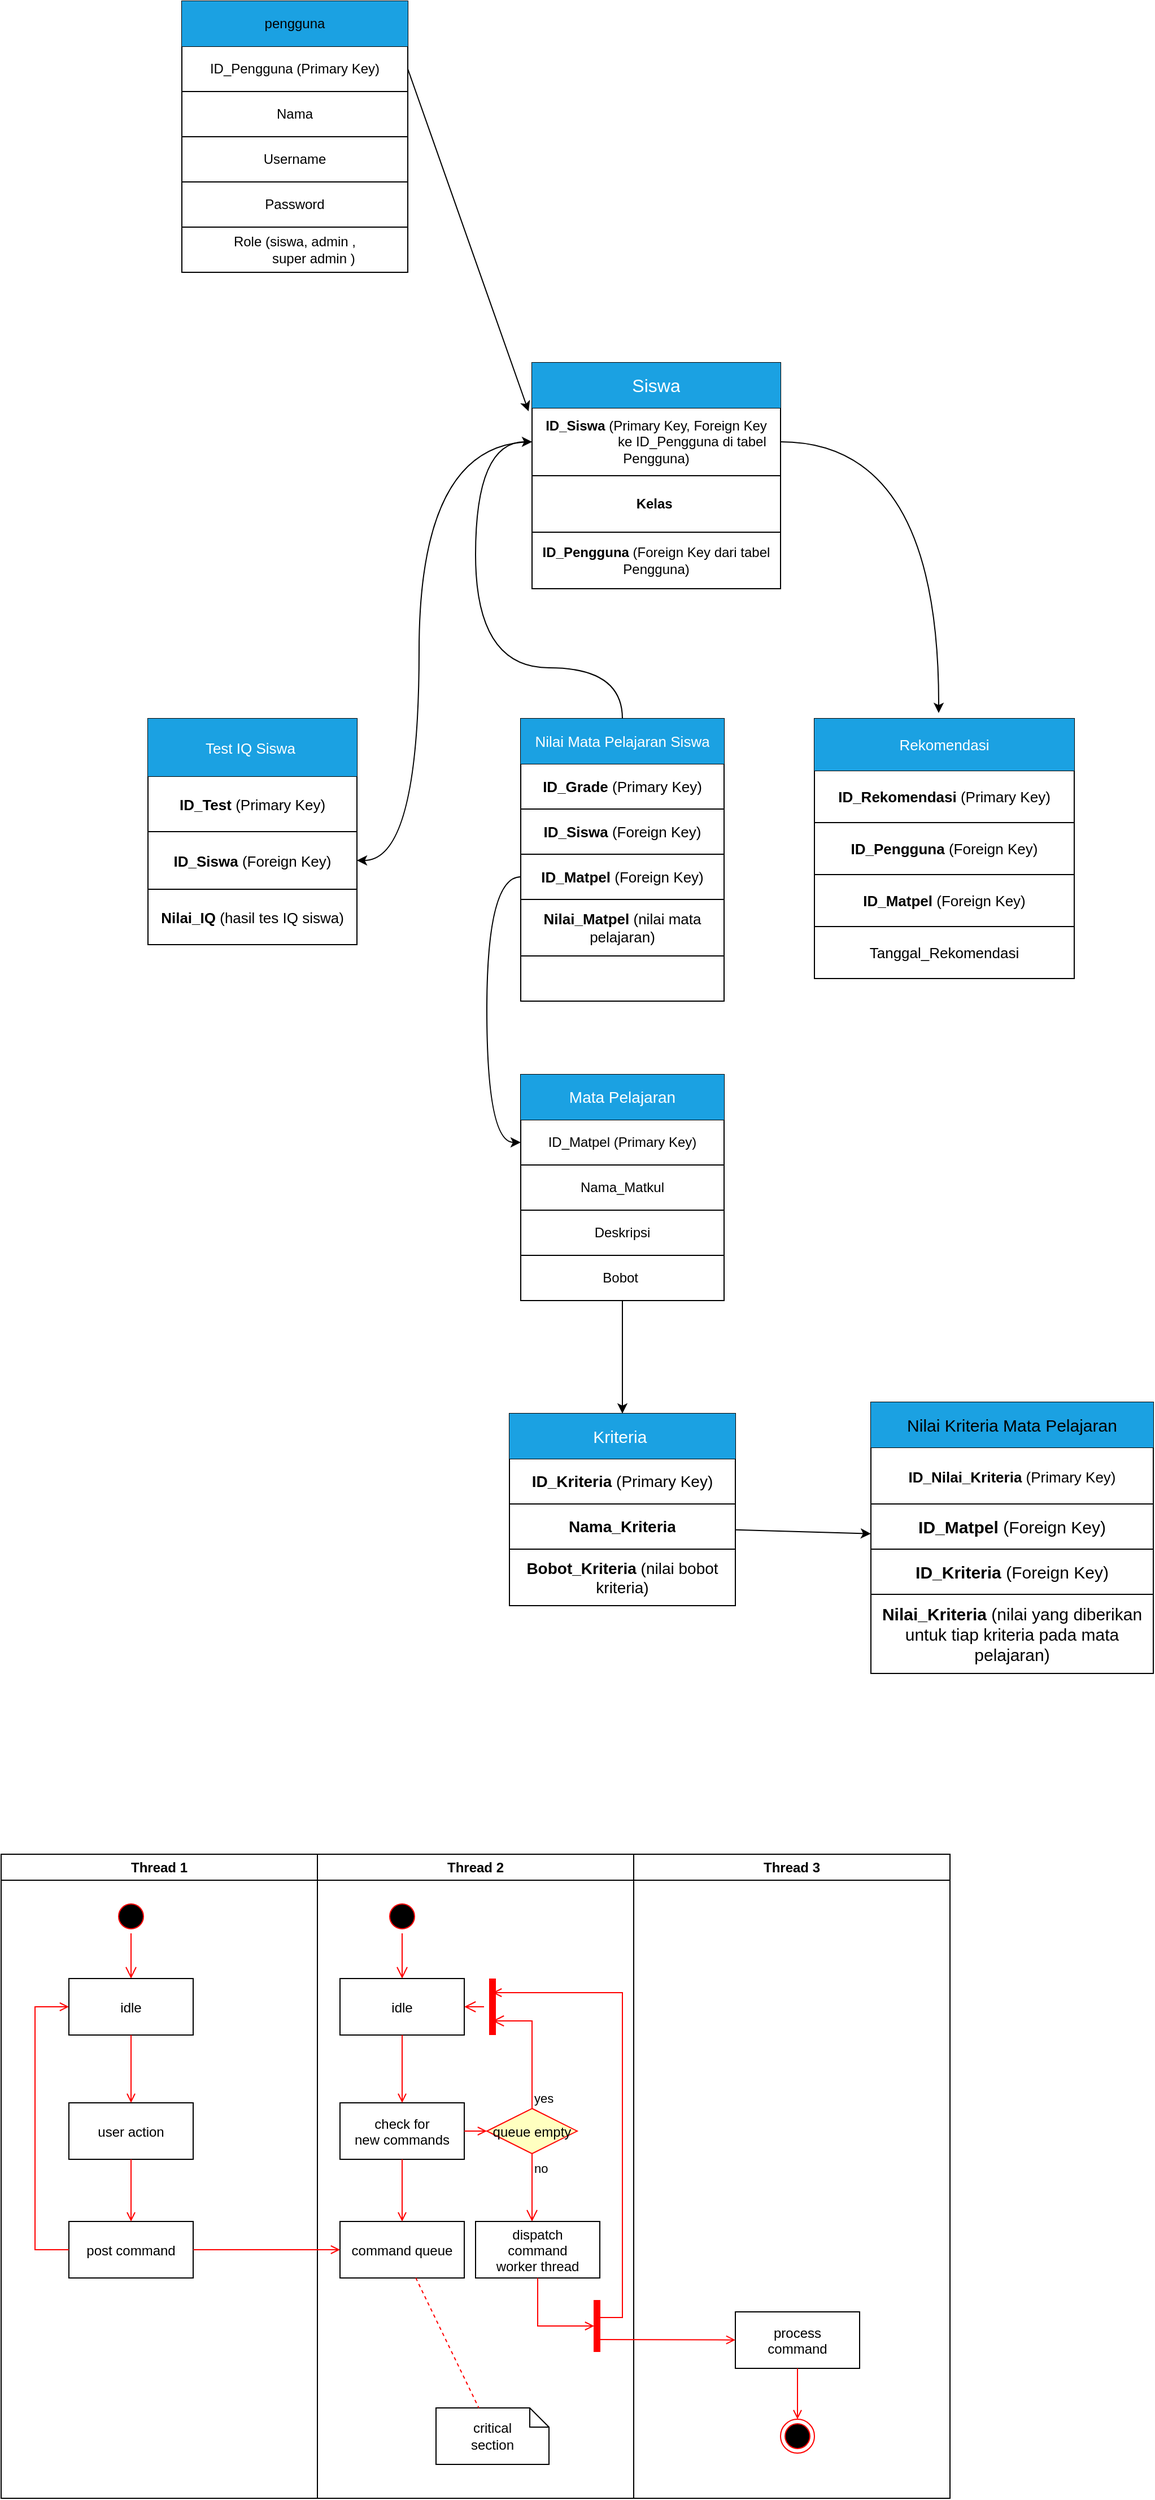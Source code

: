 <mxfile><diagram id="LX3NrVUi2IdloEImj4LN" name="Page-1"><mxGraphModel dx="2796" dy="2050" grid="1" gridSize="10" guides="1" tooltips="1" connect="1" arrows="1" fold="1" page="1" pageScale="1" pageWidth="850" pageHeight="1100" math="0" shadow="0"><root><mxCell id="0"/><mxCell id="1" parent="0"/><mxCell id="24" value="" style="shape=table;startSize=0;container=1;collapsible=0;childLayout=tableLayout;" vertex="1" parent="1"><mxGeometry x="-490" y="-130" width="200" height="240" as="geometry"/></mxCell><mxCell id="25" value="" style="shape=tableRow;horizontal=0;startSize=0;swimlaneHead=0;swimlaneBody=0;top=0;left=0;bottom=0;right=0;collapsible=0;dropTarget=0;fillColor=#1ba1e2;points=[[0,0.5],[1,0.5]];portConstraint=eastwest;fontColor=#ffffff;strokeColor=#006EAF;" vertex="1" parent="24"><mxGeometry width="200" height="40" as="geometry"/></mxCell><mxCell id="26" value="pengguna" style="shape=partialRectangle;html=1;whiteSpace=wrap;connectable=0;overflow=hidden;fillColor=none;top=0;left=0;bottom=0;right=0;pointerEvents=1;" vertex="1" parent="25"><mxGeometry width="200" height="40" as="geometry"><mxRectangle width="200" height="40" as="alternateBounds"/></mxGeometry></mxCell><mxCell id="27" value="" style="shape=tableRow;horizontal=0;startSize=0;swimlaneHead=0;swimlaneBody=0;top=0;left=0;bottom=0;right=0;collapsible=0;dropTarget=0;fillColor=none;points=[[0,0.5],[1,0.5]];portConstraint=eastwest;" vertex="1" parent="24"><mxGeometry y="40" width="200" height="40" as="geometry"/></mxCell><mxCell id="28" value="ID_Pengguna (Primary Key)" style="shape=partialRectangle;html=1;whiteSpace=wrap;connectable=0;overflow=hidden;fillColor=none;top=0;left=0;bottom=0;right=0;pointerEvents=1;" vertex="1" parent="27"><mxGeometry width="200" height="40" as="geometry"><mxRectangle width="200" height="40" as="alternateBounds"/></mxGeometry></mxCell><mxCell id="29" value="" style="shape=tableRow;horizontal=0;startSize=0;swimlaneHead=0;swimlaneBody=0;top=0;left=0;bottom=0;right=0;collapsible=0;dropTarget=0;fillColor=none;points=[[0,0.5],[1,0.5]];portConstraint=eastwest;" vertex="1" parent="24"><mxGeometry y="80" width="200" height="40" as="geometry"/></mxCell><mxCell id="30" value="Nama" style="shape=partialRectangle;html=1;whiteSpace=wrap;connectable=0;overflow=hidden;fillColor=none;top=0;left=0;bottom=0;right=0;pointerEvents=1;" vertex="1" parent="29"><mxGeometry width="200" height="40" as="geometry"><mxRectangle width="200" height="40" as="alternateBounds"/></mxGeometry></mxCell><mxCell id="31" value="" style="shape=tableRow;horizontal=0;startSize=0;swimlaneHead=0;swimlaneBody=0;top=0;left=0;bottom=0;right=0;collapsible=0;dropTarget=0;fillColor=none;points=[[0,0.5],[1,0.5]];portConstraint=eastwest;" vertex="1" parent="24"><mxGeometry y="120" width="200" height="40" as="geometry"/></mxCell><mxCell id="32" value="Username" style="shape=partialRectangle;html=1;whiteSpace=wrap;connectable=0;overflow=hidden;fillColor=none;top=0;left=0;bottom=0;right=0;pointerEvents=1;" vertex="1" parent="31"><mxGeometry width="200" height="40" as="geometry"><mxRectangle width="200" height="40" as="alternateBounds"/></mxGeometry></mxCell><mxCell id="33" value="" style="shape=tableRow;horizontal=0;startSize=0;swimlaneHead=0;swimlaneBody=0;top=0;left=0;bottom=0;right=0;collapsible=0;dropTarget=0;fillColor=none;points=[[0,0.5],[1,0.5]];portConstraint=eastwest;" vertex="1" parent="24"><mxGeometry y="160" width="200" height="40" as="geometry"/></mxCell><mxCell id="34" value="Password" style="shape=partialRectangle;html=1;whiteSpace=wrap;connectable=0;overflow=hidden;fillColor=none;top=0;left=0;bottom=0;right=0;pointerEvents=1;" vertex="1" parent="33"><mxGeometry width="200" height="40" as="geometry"><mxRectangle width="200" height="40" as="alternateBounds"/></mxGeometry></mxCell><mxCell id="35" value="" style="shape=tableRow;horizontal=0;startSize=0;swimlaneHead=0;swimlaneBody=0;top=0;left=0;bottom=0;right=0;collapsible=0;dropTarget=0;fillColor=none;points=[[0,0.5],[1,0.5]];portConstraint=eastwest;" vertex="1" parent="24"><mxGeometry y="200" width="200" height="40" as="geometry"/></mxCell><mxCell id="36" value="Role (siswa, admin , &lt;br&gt;&lt;span style=&quot;white-space: pre;&quot;&gt;&#9;&lt;/span&gt;&amp;nbsp; super admin )" style="shape=partialRectangle;html=1;whiteSpace=wrap;connectable=0;overflow=hidden;fillColor=none;top=0;left=0;bottom=0;right=0;pointerEvents=1;" vertex="1" parent="35"><mxGeometry width="200" height="40" as="geometry"><mxRectangle width="200" height="40" as="alternateBounds"/></mxGeometry></mxCell><mxCell id="VkJ5TcABdocI_Z8cLHhA-128" style="edgeStyle=none;html=1;fontSize=13;" edge="1" parent="1" source="37" target="58"><mxGeometry relative="1" as="geometry"/></mxCell><mxCell id="37" value="" style="shape=table;startSize=0;container=1;collapsible=0;childLayout=tableLayout;" vertex="1" parent="1"><mxGeometry x="-190" y="820" width="180" height="200" as="geometry"/></mxCell><mxCell id="38" value="" style="shape=tableRow;horizontal=0;startSize=0;swimlaneHead=0;swimlaneBody=0;top=0;left=0;bottom=0;right=0;collapsible=0;dropTarget=0;fillColor=none;points=[[0,0.5],[1,0.5]];portConstraint=eastwest;" vertex="1" parent="37"><mxGeometry width="180" height="40" as="geometry"/></mxCell><mxCell id="39" value="&lt;font style=&quot;font-size: 14px;&quot;&gt;Mata Pelajaran&lt;/font&gt;" style="shape=partialRectangle;html=1;whiteSpace=wrap;connectable=0;overflow=hidden;fillColor=#1ba1e2;top=0;left=0;bottom=0;right=0;pointerEvents=1;fontColor=#ffffff;strokeColor=#006EAF;" vertex="1" parent="38"><mxGeometry width="180" height="40" as="geometry"><mxRectangle width="180" height="40" as="alternateBounds"/></mxGeometry></mxCell><mxCell id="40" value="" style="shape=tableRow;horizontal=0;startSize=0;swimlaneHead=0;swimlaneBody=0;top=0;left=0;bottom=0;right=0;collapsible=0;dropTarget=0;fillColor=none;points=[[0,0.5],[1,0.5]];portConstraint=eastwest;" vertex="1" parent="37"><mxGeometry y="40" width="180" height="40" as="geometry"/></mxCell><mxCell id="41" value="ID_Matpel (Primary Key)" style="shape=partialRectangle;html=1;whiteSpace=wrap;connectable=0;overflow=hidden;fillColor=none;top=0;left=0;bottom=0;right=0;pointerEvents=1;" vertex="1" parent="40"><mxGeometry width="180" height="40" as="geometry"><mxRectangle width="180" height="40" as="alternateBounds"/></mxGeometry></mxCell><mxCell id="42" value="" style="shape=tableRow;horizontal=0;startSize=0;swimlaneHead=0;swimlaneBody=0;top=0;left=0;bottom=0;right=0;collapsible=0;dropTarget=0;fillColor=none;points=[[0,0.5],[1,0.5]];portConstraint=eastwest;" vertex="1" parent="37"><mxGeometry y="80" width="180" height="40" as="geometry"/></mxCell><mxCell id="43" value="Nama_Matkul" style="shape=partialRectangle;html=1;whiteSpace=wrap;connectable=0;overflow=hidden;fillColor=none;top=0;left=0;bottom=0;right=0;pointerEvents=1;" vertex="1" parent="42"><mxGeometry width="180" height="40" as="geometry"><mxRectangle width="180" height="40" as="alternateBounds"/></mxGeometry></mxCell><mxCell id="44" value="" style="shape=tableRow;horizontal=0;startSize=0;swimlaneHead=0;swimlaneBody=0;top=0;left=0;bottom=0;right=0;collapsible=0;dropTarget=0;fillColor=none;points=[[0,0.5],[1,0.5]];portConstraint=eastwest;" vertex="1" parent="37"><mxGeometry y="120" width="180" height="40" as="geometry"/></mxCell><mxCell id="45" value="Deskripsi" style="shape=partialRectangle;html=1;whiteSpace=wrap;connectable=0;overflow=hidden;fillColor=none;top=0;left=0;bottom=0;right=0;pointerEvents=1;" vertex="1" parent="44"><mxGeometry width="180" height="40" as="geometry"><mxRectangle width="180" height="40" as="alternateBounds"/></mxGeometry></mxCell><mxCell id="46" value="" style="shape=tableRow;horizontal=0;startSize=0;swimlaneHead=0;swimlaneBody=0;top=0;left=0;bottom=0;right=0;collapsible=0;dropTarget=0;fillColor=none;points=[[0,0.5],[1,0.5]];portConstraint=eastwest;" vertex="1" parent="37"><mxGeometry y="160" width="180" height="40" as="geometry"/></mxCell><mxCell id="47" value="Bobot&amp;nbsp;" style="shape=partialRectangle;html=1;whiteSpace=wrap;connectable=0;overflow=hidden;fillColor=none;top=0;left=0;bottom=0;right=0;pointerEvents=1;" vertex="1" parent="46"><mxGeometry width="180" height="40" as="geometry"><mxRectangle width="180" height="40" as="alternateBounds"/></mxGeometry></mxCell><mxCell id="48" value="" style="shape=table;startSize=0;container=1;collapsible=0;childLayout=tableLayout;" vertex="1" parent="1"><mxGeometry x="-180" y="190" width="220" height="200" as="geometry"/></mxCell><mxCell id="49" value="" style="shape=tableRow;horizontal=0;startSize=0;swimlaneHead=0;swimlaneBody=0;top=0;left=0;bottom=0;right=0;collapsible=0;dropTarget=0;fillColor=none;points=[[0,0.5],[1,0.5]];portConstraint=eastwest;" vertex="1" parent="48"><mxGeometry width="220" height="40" as="geometry"/></mxCell><mxCell id="50" value="&lt;font style=&quot;font-size: 16px;&quot;&gt;Siswa&lt;/font&gt;" style="shape=partialRectangle;html=1;whiteSpace=wrap;connectable=0;overflow=hidden;fillColor=#1ba1e2;top=0;left=0;bottom=0;right=0;pointerEvents=1;fontColor=#ffffff;strokeColor=#006EAF;" vertex="1" parent="49"><mxGeometry width="220" height="40" as="geometry"><mxRectangle width="220" height="40" as="alternateBounds"/></mxGeometry></mxCell><mxCell id="51" value="" style="shape=tableRow;horizontal=0;startSize=0;swimlaneHead=0;swimlaneBody=0;top=0;left=0;bottom=0;right=0;collapsible=0;dropTarget=0;fillColor=none;points=[[0,0.5],[1,0.5]];portConstraint=eastwest;" vertex="1" parent="48"><mxGeometry y="40" width="220" height="60" as="geometry"/></mxCell><mxCell id="52" value="&lt;strong&gt;ID_Siswa&lt;/strong&gt; (Primary Key, Foreign Key &lt;span style=&quot;white-space: pre;&quot;&gt;&#9;&lt;/span&gt;&lt;span style=&quot;white-space: pre;&quot;&gt;&#9;&lt;/span&gt;&amp;nbsp; &amp;nbsp;ke ID_Pengguna di tabel Pengguna)" style="shape=partialRectangle;html=1;whiteSpace=wrap;connectable=0;overflow=hidden;fillColor=none;top=0;left=0;bottom=0;right=0;pointerEvents=1;" vertex="1" parent="51"><mxGeometry width="220" height="60" as="geometry"><mxRectangle width="220" height="60" as="alternateBounds"/></mxGeometry></mxCell><mxCell id="53" value="" style="shape=tableRow;horizontal=0;startSize=0;swimlaneHead=0;swimlaneBody=0;top=0;left=0;bottom=0;right=0;collapsible=0;dropTarget=0;fillColor=none;points=[[0,0.5],[1,0.5]];portConstraint=eastwest;" vertex="1" parent="48"><mxGeometry y="100" width="220" height="50" as="geometry"/></mxCell><mxCell id="54" value="&lt;strong&gt;Kelas&lt;/strong&gt;&amp;nbsp;" style="shape=partialRectangle;html=1;whiteSpace=wrap;connectable=0;overflow=hidden;fillColor=none;top=0;left=0;bottom=0;right=0;pointerEvents=1;" vertex="1" parent="53"><mxGeometry width="220" height="50" as="geometry"><mxRectangle width="220" height="50" as="alternateBounds"/></mxGeometry></mxCell><mxCell id="55" value="" style="shape=tableRow;horizontal=0;startSize=0;swimlaneHead=0;swimlaneBody=0;top=0;left=0;bottom=0;right=0;collapsible=0;dropTarget=0;fillColor=none;points=[[0,0.5],[1,0.5]];portConstraint=eastwest;" vertex="1" parent="48"><mxGeometry y="150" width="220" height="50" as="geometry"/></mxCell><mxCell id="56" value="&lt;strong&gt;ID_Pengguna&lt;/strong&gt; (Foreign Key dari tabel Pengguna)" style="shape=partialRectangle;html=1;whiteSpace=wrap;connectable=0;overflow=hidden;fillColor=none;top=0;left=0;bottom=0;right=0;pointerEvents=1;" vertex="1" parent="55"><mxGeometry width="220" height="50" as="geometry"><mxRectangle width="220" height="50" as="alternateBounds"/></mxGeometry></mxCell><mxCell id="57" value="" style="shape=table;startSize=0;container=1;collapsible=0;childLayout=tableLayout;fontSize=14;" vertex="1" parent="1"><mxGeometry x="-200" y="1120" width="200" height="170" as="geometry"/></mxCell><mxCell id="58" value="" style="shape=tableRow;horizontal=0;startSize=0;swimlaneHead=0;swimlaneBody=0;top=0;left=0;bottom=0;right=0;collapsible=0;dropTarget=0;fillColor=none;points=[[0,0.5],[1,0.5]];portConstraint=eastwest;fontSize=14;" vertex="1" parent="57"><mxGeometry width="200" height="40" as="geometry"/></mxCell><mxCell id="59" value="&lt;font style=&quot;font-size: 15px;&quot;&gt;Kriteria&amp;nbsp;&lt;/font&gt;" style="shape=partialRectangle;html=1;whiteSpace=wrap;connectable=0;overflow=hidden;fillColor=#1ba1e2;top=0;left=0;bottom=0;right=0;pointerEvents=1;fontSize=14;fontColor=#ffffff;strokeColor=#006EAF;" vertex="1" parent="58"><mxGeometry width="200" height="40" as="geometry"><mxRectangle width="200" height="40" as="alternateBounds"/></mxGeometry></mxCell><mxCell id="60" value="" style="shape=tableRow;horizontal=0;startSize=0;swimlaneHead=0;swimlaneBody=0;top=0;left=0;bottom=0;right=0;collapsible=0;dropTarget=0;fillColor=none;points=[[0,0.5],[1,0.5]];portConstraint=eastwest;fontSize=14;" vertex="1" parent="57"><mxGeometry y="40" width="200" height="40" as="geometry"/></mxCell><mxCell id="61" value="&lt;strong&gt;ID_Kriteria&lt;/strong&gt; (Primary Key)" style="shape=partialRectangle;html=1;whiteSpace=wrap;connectable=0;overflow=hidden;fillColor=none;top=0;left=0;bottom=0;right=0;pointerEvents=1;fontSize=14;" vertex="1" parent="60"><mxGeometry width="200" height="40" as="geometry"><mxRectangle width="200" height="40" as="alternateBounds"/></mxGeometry></mxCell><mxCell id="62" value="" style="shape=tableRow;horizontal=0;startSize=0;swimlaneHead=0;swimlaneBody=0;top=0;left=0;bottom=0;right=0;collapsible=0;dropTarget=0;fillColor=none;points=[[0,0.5],[1,0.5]];portConstraint=eastwest;fontSize=14;" vertex="1" parent="57"><mxGeometry y="80" width="200" height="40" as="geometry"/></mxCell><mxCell id="63" value="&lt;strong&gt;Nama_Kriteria&lt;/strong&gt;" style="shape=partialRectangle;html=1;whiteSpace=wrap;connectable=0;overflow=hidden;fillColor=none;top=0;left=0;bottom=0;right=0;pointerEvents=1;fontSize=14;" vertex="1" parent="62"><mxGeometry width="200" height="40" as="geometry"><mxRectangle width="200" height="40" as="alternateBounds"/></mxGeometry></mxCell><mxCell id="64" value="" style="shape=tableRow;horizontal=0;startSize=0;swimlaneHead=0;swimlaneBody=0;top=0;left=0;bottom=0;right=0;collapsible=0;dropTarget=0;fillColor=none;points=[[0,0.5],[1,0.5]];portConstraint=eastwest;fontSize=14;" vertex="1" parent="57"><mxGeometry y="120" width="200" height="50" as="geometry"/></mxCell><mxCell id="65" value="&lt;strong&gt;Bobot_Kriteria&lt;/strong&gt; (nilai bobot kriteria)" style="shape=partialRectangle;html=1;whiteSpace=wrap;connectable=0;overflow=hidden;fillColor=none;top=0;left=0;bottom=0;right=0;pointerEvents=1;fontSize=14;" vertex="1" parent="64"><mxGeometry width="200" height="50" as="geometry"><mxRectangle width="200" height="50" as="alternateBounds"/></mxGeometry></mxCell><mxCell id="66" value="" style="shape=table;startSize=0;container=1;collapsible=0;childLayout=tableLayout;fontSize=15;" vertex="1" parent="1"><mxGeometry x="120" y="1110" width="250" height="240" as="geometry"/></mxCell><mxCell id="67" value="" style="shape=tableRow;horizontal=0;startSize=0;swimlaneHead=0;swimlaneBody=0;top=0;left=0;bottom=0;right=0;collapsible=0;dropTarget=0;fillColor=#1ba1e2;points=[[0,0.5],[1,0.5]];portConstraint=eastwest;fontSize=15;fontColor=#ffffff;strokeColor=#006EAF;" vertex="1" parent="66"><mxGeometry width="250" height="40" as="geometry"/></mxCell><mxCell id="68" value="Nilai Kriteria Mata Pelajaran" style="shape=partialRectangle;html=1;whiteSpace=wrap;connectable=0;overflow=hidden;fillColor=none;top=0;left=0;bottom=0;right=0;pointerEvents=1;fontSize=15;" vertex="1" parent="67"><mxGeometry width="250" height="40" as="geometry"><mxRectangle width="250" height="40" as="alternateBounds"/></mxGeometry></mxCell><mxCell id="69" value="" style="shape=tableRow;horizontal=0;startSize=0;swimlaneHead=0;swimlaneBody=0;top=0;left=0;bottom=0;right=0;collapsible=0;dropTarget=0;fillColor=none;points=[[0,0.5],[1,0.5]];portConstraint=eastwest;fontSize=15;" vertex="1" parent="66"><mxGeometry y="40" width="250" height="50" as="geometry"/></mxCell><mxCell id="70" value="&lt;font style=&quot;font-size: 13px;&quot;&gt;&lt;strong&gt;ID_Nilai_Kriteria&lt;/strong&gt; (Primary Key)&lt;/font&gt;" style="shape=partialRectangle;html=1;whiteSpace=wrap;connectable=0;overflow=hidden;fillColor=none;top=0;left=0;bottom=0;right=0;pointerEvents=1;fontSize=15;" vertex="1" parent="69"><mxGeometry width="250" height="50" as="geometry"><mxRectangle width="250" height="50" as="alternateBounds"/></mxGeometry></mxCell><mxCell id="71" value="" style="shape=tableRow;horizontal=0;startSize=0;swimlaneHead=0;swimlaneBody=0;top=0;left=0;bottom=0;right=0;collapsible=0;dropTarget=0;fillColor=none;points=[[0,0.5],[1,0.5]];portConstraint=eastwest;fontSize=15;" vertex="1" parent="66"><mxGeometry y="90" width="250" height="40" as="geometry"/></mxCell><mxCell id="72" value="&lt;strong&gt;ID_Matpel&lt;/strong&gt; (Foreign Key)" style="shape=partialRectangle;html=1;whiteSpace=wrap;connectable=0;overflow=hidden;fillColor=none;top=0;left=0;bottom=0;right=0;pointerEvents=1;fontSize=15;" vertex="1" parent="71"><mxGeometry width="250" height="40" as="geometry"><mxRectangle width="250" height="40" as="alternateBounds"/></mxGeometry></mxCell><mxCell id="73" value="" style="shape=tableRow;horizontal=0;startSize=0;swimlaneHead=0;swimlaneBody=0;top=0;left=0;bottom=0;right=0;collapsible=0;dropTarget=0;fillColor=none;points=[[0,0.5],[1,0.5]];portConstraint=eastwest;fontSize=15;" vertex="1" parent="66"><mxGeometry y="130" width="250" height="40" as="geometry"/></mxCell><mxCell id="74" value="&lt;strong&gt;ID_Kriteria&lt;/strong&gt; (Foreign Key)" style="shape=partialRectangle;html=1;whiteSpace=wrap;connectable=0;overflow=hidden;fillColor=none;top=0;left=0;bottom=0;right=0;pointerEvents=1;fontSize=15;" vertex="1" parent="73"><mxGeometry width="250" height="40" as="geometry"><mxRectangle width="250" height="40" as="alternateBounds"/></mxGeometry></mxCell><mxCell id="75" value="" style="shape=tableRow;horizontal=0;startSize=0;swimlaneHead=0;swimlaneBody=0;top=0;left=0;bottom=0;right=0;collapsible=0;dropTarget=0;fillColor=none;points=[[0,0.5],[1,0.5]];portConstraint=eastwest;fontSize=15;" vertex="1" parent="66"><mxGeometry y="170" width="250" height="70" as="geometry"/></mxCell><mxCell id="76" value="&lt;strong&gt;Nilai_Kriteria&lt;/strong&gt; (nilai yang diberikan untuk tiap kriteria pada mata pelajaran)" style="shape=partialRectangle;html=1;whiteSpace=wrap;connectable=0;overflow=hidden;fillColor=none;top=0;left=0;bottom=0;right=0;pointerEvents=1;fontSize=15;" vertex="1" parent="75"><mxGeometry width="250" height="70" as="geometry"><mxRectangle width="250" height="70" as="alternateBounds"/></mxGeometry></mxCell><mxCell id="VkJ5TcABdocI_Z8cLHhA-121" style="edgeStyle=orthogonalEdgeStyle;curved=1;html=1;entryX=0;entryY=0.5;entryDx=0;entryDy=0;fontSize=13;exitX=0.5;exitY=0;exitDx=0;exitDy=0;" edge="1" parent="1" source="VkJ5TcABdocI_Z8cLHhA-76" target="51"><mxGeometry relative="1" as="geometry"><Array as="points"><mxPoint x="-100" y="460"/><mxPoint x="-230" y="460"/><mxPoint x="-230" y="260"/></Array></mxGeometry></mxCell><mxCell id="VkJ5TcABdocI_Z8cLHhA-76" value="" style="shape=table;startSize=0;container=1;collapsible=0;childLayout=tableLayout;fontSize=13;" vertex="1" parent="1"><mxGeometry x="-190" y="505" width="180" height="250" as="geometry"/></mxCell><mxCell id="VkJ5TcABdocI_Z8cLHhA-77" value="" style="shape=tableRow;horizontal=0;startSize=0;swimlaneHead=0;swimlaneBody=0;top=0;left=0;bottom=0;right=0;collapsible=0;dropTarget=0;fillColor=none;points=[[0,0.5],[1,0.5]];portConstraint=eastwest;fontSize=13;" vertex="1" parent="VkJ5TcABdocI_Z8cLHhA-76"><mxGeometry width="180" height="40" as="geometry"/></mxCell><mxCell id="VkJ5TcABdocI_Z8cLHhA-78" value="Nilai Mata Pelajaran Siswa" style="shape=partialRectangle;html=1;whiteSpace=wrap;connectable=0;overflow=hidden;fillColor=#1ba1e2;top=0;left=0;bottom=0;right=0;pointerEvents=1;fontSize=13;fontColor=#ffffff;strokeColor=#006EAF;" vertex="1" parent="VkJ5TcABdocI_Z8cLHhA-77"><mxGeometry width="180" height="40" as="geometry"><mxRectangle width="180" height="40" as="alternateBounds"/></mxGeometry></mxCell><mxCell id="VkJ5TcABdocI_Z8cLHhA-79" value="" style="shape=tableRow;horizontal=0;startSize=0;swimlaneHead=0;swimlaneBody=0;top=0;left=0;bottom=0;right=0;collapsible=0;dropTarget=0;fillColor=none;points=[[0,0.5],[1,0.5]];portConstraint=eastwest;fontSize=13;" vertex="1" parent="VkJ5TcABdocI_Z8cLHhA-76"><mxGeometry y="40" width="180" height="40" as="geometry"/></mxCell><mxCell id="VkJ5TcABdocI_Z8cLHhA-80" value="&lt;strong&gt;ID_Grade&lt;/strong&gt; (Primary Key)" style="shape=partialRectangle;html=1;whiteSpace=wrap;connectable=0;overflow=hidden;fillColor=none;top=0;left=0;bottom=0;right=0;pointerEvents=1;fontSize=13;" vertex="1" parent="VkJ5TcABdocI_Z8cLHhA-79"><mxGeometry width="180" height="40" as="geometry"><mxRectangle width="180" height="40" as="alternateBounds"/></mxGeometry></mxCell><mxCell id="VkJ5TcABdocI_Z8cLHhA-81" value="" style="shape=tableRow;horizontal=0;startSize=0;swimlaneHead=0;swimlaneBody=0;top=0;left=0;bottom=0;right=0;collapsible=0;dropTarget=0;fillColor=none;points=[[0,0.5],[1,0.5]];portConstraint=eastwest;fontSize=13;" vertex="1" parent="VkJ5TcABdocI_Z8cLHhA-76"><mxGeometry y="80" width="180" height="40" as="geometry"/></mxCell><mxCell id="VkJ5TcABdocI_Z8cLHhA-82" value="&lt;strong&gt;ID_Siswa&lt;/strong&gt; (Foreign Key)" style="shape=partialRectangle;html=1;whiteSpace=wrap;connectable=0;overflow=hidden;fillColor=none;top=0;left=0;bottom=0;right=0;pointerEvents=1;fontSize=13;" vertex="1" parent="VkJ5TcABdocI_Z8cLHhA-81"><mxGeometry width="180" height="40" as="geometry"><mxRectangle width="180" height="40" as="alternateBounds"/></mxGeometry></mxCell><mxCell id="VkJ5TcABdocI_Z8cLHhA-83" value="" style="shape=tableRow;horizontal=0;startSize=0;swimlaneHead=0;swimlaneBody=0;top=0;left=0;bottom=0;right=0;collapsible=0;dropTarget=0;fillColor=none;points=[[0,0.5],[1,0.5]];portConstraint=eastwest;fontSize=13;" vertex="1" parent="VkJ5TcABdocI_Z8cLHhA-76"><mxGeometry y="120" width="180" height="40" as="geometry"/></mxCell><mxCell id="VkJ5TcABdocI_Z8cLHhA-84" value="&lt;strong&gt;ID_Matpel&lt;/strong&gt; (Foreign Key)" style="shape=partialRectangle;html=1;whiteSpace=wrap;connectable=0;overflow=hidden;fillColor=none;top=0;left=0;bottom=0;right=0;pointerEvents=1;fontSize=13;" vertex="1" parent="VkJ5TcABdocI_Z8cLHhA-83"><mxGeometry width="180" height="40" as="geometry"><mxRectangle width="180" height="40" as="alternateBounds"/></mxGeometry></mxCell><mxCell id="VkJ5TcABdocI_Z8cLHhA-85" value="" style="shape=tableRow;horizontal=0;startSize=0;swimlaneHead=0;swimlaneBody=0;top=0;left=0;bottom=0;right=0;collapsible=0;dropTarget=0;fillColor=none;points=[[0,0.5],[1,0.5]];portConstraint=eastwest;fontSize=13;" vertex="1" parent="VkJ5TcABdocI_Z8cLHhA-76"><mxGeometry y="160" width="180" height="50" as="geometry"/></mxCell><mxCell id="VkJ5TcABdocI_Z8cLHhA-86" value="&lt;strong&gt;Nilai_Matpel&lt;/strong&gt; (nilai mata pelajaran)" style="shape=partialRectangle;html=1;whiteSpace=wrap;connectable=0;overflow=hidden;fillColor=none;top=0;left=0;bottom=0;right=0;pointerEvents=1;fontSize=13;" vertex="1" parent="VkJ5TcABdocI_Z8cLHhA-85"><mxGeometry width="180" height="50" as="geometry"><mxRectangle width="180" height="50" as="alternateBounds"/></mxGeometry></mxCell><mxCell id="VkJ5TcABdocI_Z8cLHhA-87" value="" style="shape=tableRow;horizontal=0;startSize=0;swimlaneHead=0;swimlaneBody=0;top=0;left=0;bottom=0;right=0;collapsible=0;dropTarget=0;fillColor=none;points=[[0,0.5],[1,0.5]];portConstraint=eastwest;fontSize=13;" vertex="1" parent="VkJ5TcABdocI_Z8cLHhA-76"><mxGeometry y="210" width="180" height="40" as="geometry"/></mxCell><mxCell id="VkJ5TcABdocI_Z8cLHhA-88" value="" style="shape=partialRectangle;html=1;whiteSpace=wrap;connectable=0;overflow=hidden;fillColor=none;top=0;left=0;bottom=0;right=0;pointerEvents=1;fontSize=13;" vertex="1" parent="VkJ5TcABdocI_Z8cLHhA-87"><mxGeometry width="180" height="40" as="geometry"><mxRectangle width="180" height="40" as="alternateBounds"/></mxGeometry></mxCell><mxCell id="VkJ5TcABdocI_Z8cLHhA-89" value="" style="shape=table;startSize=0;container=1;collapsible=0;childLayout=tableLayout;fontSize=13;" vertex="1" parent="1"><mxGeometry x="-520" y="505" width="185" height="200" as="geometry"/></mxCell><mxCell id="VkJ5TcABdocI_Z8cLHhA-90" value="" style="shape=tableRow;horizontal=0;startSize=0;swimlaneHead=0;swimlaneBody=0;top=0;left=0;bottom=0;right=0;collapsible=0;dropTarget=0;fillColor=none;points=[[0,0.5],[1,0.5]];portConstraint=eastwest;fontSize=13;" vertex="1" parent="VkJ5TcABdocI_Z8cLHhA-89"><mxGeometry width="185" height="51" as="geometry"/></mxCell><mxCell id="VkJ5TcABdocI_Z8cLHhA-91" value="Test IQ Siswa&amp;nbsp;" style="shape=partialRectangle;html=1;whiteSpace=wrap;connectable=0;overflow=hidden;fillColor=#1ba1e2;top=0;left=0;bottom=0;right=0;pointerEvents=1;fontSize=13;fontColor=#ffffff;strokeColor=#006EAF;" vertex="1" parent="VkJ5TcABdocI_Z8cLHhA-90"><mxGeometry width="185" height="51" as="geometry"><mxRectangle width="185" height="51" as="alternateBounds"/></mxGeometry></mxCell><mxCell id="VkJ5TcABdocI_Z8cLHhA-92" value="" style="shape=tableRow;horizontal=0;startSize=0;swimlaneHead=0;swimlaneBody=0;top=0;left=0;bottom=0;right=0;collapsible=0;dropTarget=0;fillColor=none;points=[[0,0.5],[1,0.5]];portConstraint=eastwest;fontSize=13;" vertex="1" parent="VkJ5TcABdocI_Z8cLHhA-89"><mxGeometry y="51" width="185" height="49" as="geometry"/></mxCell><mxCell id="VkJ5TcABdocI_Z8cLHhA-93" value="&lt;strong&gt;ID_Test&lt;/strong&gt; (Primary Key)" style="shape=partialRectangle;html=1;whiteSpace=wrap;connectable=0;overflow=hidden;fillColor=none;top=0;left=0;bottom=0;right=0;pointerEvents=1;fontSize=13;" vertex="1" parent="VkJ5TcABdocI_Z8cLHhA-92"><mxGeometry width="185" height="49" as="geometry"><mxRectangle width="185" height="49" as="alternateBounds"/></mxGeometry></mxCell><mxCell id="VkJ5TcABdocI_Z8cLHhA-94" value="" style="shape=tableRow;horizontal=0;startSize=0;swimlaneHead=0;swimlaneBody=0;top=0;left=0;bottom=0;right=0;collapsible=0;dropTarget=0;fillColor=none;points=[[0,0.5],[1,0.5]];portConstraint=eastwest;fontSize=13;" vertex="1" parent="VkJ5TcABdocI_Z8cLHhA-89"><mxGeometry y="100" width="185" height="51" as="geometry"/></mxCell><mxCell id="VkJ5TcABdocI_Z8cLHhA-95" value="&lt;strong&gt;ID_Siswa&lt;/strong&gt; (Foreign Key)" style="shape=partialRectangle;html=1;whiteSpace=wrap;connectable=0;overflow=hidden;fillColor=none;top=0;left=0;bottom=0;right=0;pointerEvents=1;fontSize=13;" vertex="1" parent="VkJ5TcABdocI_Z8cLHhA-94"><mxGeometry width="185" height="51" as="geometry"><mxRectangle width="185" height="51" as="alternateBounds"/></mxGeometry></mxCell><mxCell id="VkJ5TcABdocI_Z8cLHhA-96" value="" style="shape=tableRow;horizontal=0;startSize=0;swimlaneHead=0;swimlaneBody=0;top=0;left=0;bottom=0;right=0;collapsible=0;dropTarget=0;fillColor=none;points=[[0,0.5],[1,0.5]];portConstraint=eastwest;fontSize=13;" vertex="1" parent="VkJ5TcABdocI_Z8cLHhA-89"><mxGeometry y="151" width="185" height="49" as="geometry"/></mxCell><mxCell id="VkJ5TcABdocI_Z8cLHhA-97" value="&lt;strong&gt;Nilai_IQ&lt;/strong&gt; (hasil tes IQ siswa)" style="shape=partialRectangle;html=1;whiteSpace=wrap;connectable=0;overflow=hidden;fillColor=none;top=0;left=0;bottom=0;right=0;pointerEvents=1;fontSize=13;" vertex="1" parent="VkJ5TcABdocI_Z8cLHhA-96"><mxGeometry width="185" height="49" as="geometry"><mxRectangle width="185" height="49" as="alternateBounds"/></mxGeometry></mxCell><mxCell id="VkJ5TcABdocI_Z8cLHhA-98" value="" style="shape=table;startSize=0;container=1;collapsible=0;childLayout=tableLayout;fontSize=13;" vertex="1" parent="1"><mxGeometry x="70" y="505" width="230" height="230" as="geometry"/></mxCell><mxCell id="VkJ5TcABdocI_Z8cLHhA-99" value="" style="shape=tableRow;horizontal=0;startSize=0;swimlaneHead=0;swimlaneBody=0;top=0;left=0;bottom=0;right=0;collapsible=0;dropTarget=0;fillColor=none;points=[[0,0.5],[1,0.5]];portConstraint=eastwest;fontSize=13;" vertex="1" parent="VkJ5TcABdocI_Z8cLHhA-98"><mxGeometry width="230" height="46" as="geometry"/></mxCell><mxCell id="VkJ5TcABdocI_Z8cLHhA-100" value="Rekomendasi" style="shape=partialRectangle;html=1;whiteSpace=wrap;connectable=0;overflow=hidden;fillColor=#1ba1e2;top=0;left=0;bottom=0;right=0;pointerEvents=1;fontSize=13;fontColor=#ffffff;strokeColor=#006EAF;" vertex="1" parent="VkJ5TcABdocI_Z8cLHhA-99"><mxGeometry width="230" height="46" as="geometry"><mxRectangle width="230" height="46" as="alternateBounds"/></mxGeometry></mxCell><mxCell id="VkJ5TcABdocI_Z8cLHhA-101" value="" style="shape=tableRow;horizontal=0;startSize=0;swimlaneHead=0;swimlaneBody=0;top=0;left=0;bottom=0;right=0;collapsible=0;dropTarget=0;fillColor=none;points=[[0,0.5],[1,0.5]];portConstraint=eastwest;fontSize=13;" vertex="1" parent="VkJ5TcABdocI_Z8cLHhA-98"><mxGeometry y="46" width="230" height="46" as="geometry"/></mxCell><mxCell id="VkJ5TcABdocI_Z8cLHhA-102" value="&lt;strong&gt;ID_Rekomendasi&lt;/strong&gt; (Primary Key)" style="shape=partialRectangle;html=1;whiteSpace=wrap;connectable=0;overflow=hidden;fillColor=none;top=0;left=0;bottom=0;right=0;pointerEvents=1;fontSize=13;" vertex="1" parent="VkJ5TcABdocI_Z8cLHhA-101"><mxGeometry width="230" height="46" as="geometry"><mxRectangle width="230" height="46" as="alternateBounds"/></mxGeometry></mxCell><mxCell id="VkJ5TcABdocI_Z8cLHhA-103" value="" style="shape=tableRow;horizontal=0;startSize=0;swimlaneHead=0;swimlaneBody=0;top=0;left=0;bottom=0;right=0;collapsible=0;dropTarget=0;fillColor=none;points=[[0,0.5],[1,0.5]];portConstraint=eastwest;fontSize=13;" vertex="1" parent="VkJ5TcABdocI_Z8cLHhA-98"><mxGeometry y="92" width="230" height="46" as="geometry"/></mxCell><mxCell id="VkJ5TcABdocI_Z8cLHhA-104" value="&lt;strong&gt;ID_Pengguna&lt;/strong&gt; (Foreign Key)" style="shape=partialRectangle;html=1;whiteSpace=wrap;connectable=0;overflow=hidden;fillColor=none;top=0;left=0;bottom=0;right=0;pointerEvents=1;fontSize=13;" vertex="1" parent="VkJ5TcABdocI_Z8cLHhA-103"><mxGeometry width="230" height="46" as="geometry"><mxRectangle width="230" height="46" as="alternateBounds"/></mxGeometry></mxCell><mxCell id="VkJ5TcABdocI_Z8cLHhA-105" value="" style="shape=tableRow;horizontal=0;startSize=0;swimlaneHead=0;swimlaneBody=0;top=0;left=0;bottom=0;right=0;collapsible=0;dropTarget=0;fillColor=none;points=[[0,0.5],[1,0.5]];portConstraint=eastwest;fontSize=13;" vertex="1" parent="VkJ5TcABdocI_Z8cLHhA-98"><mxGeometry y="138" width="230" height="46" as="geometry"/></mxCell><mxCell id="VkJ5TcABdocI_Z8cLHhA-106" value="&lt;strong&gt;ID_Matpel&lt;/strong&gt; (Foreign Key)" style="shape=partialRectangle;html=1;whiteSpace=wrap;connectable=0;overflow=hidden;fillColor=none;top=0;left=0;bottom=0;right=0;pointerEvents=1;fontSize=13;" vertex="1" parent="VkJ5TcABdocI_Z8cLHhA-105"><mxGeometry width="230" height="46" as="geometry"><mxRectangle width="230" height="46" as="alternateBounds"/></mxGeometry></mxCell><mxCell id="VkJ5TcABdocI_Z8cLHhA-107" value="" style="shape=tableRow;horizontal=0;startSize=0;swimlaneHead=0;swimlaneBody=0;top=0;left=0;bottom=0;right=0;collapsible=0;dropTarget=0;fillColor=none;points=[[0,0.5],[1,0.5]];portConstraint=eastwest;fontSize=13;" vertex="1" parent="VkJ5TcABdocI_Z8cLHhA-98"><mxGeometry y="184" width="230" height="46" as="geometry"/></mxCell><mxCell id="VkJ5TcABdocI_Z8cLHhA-108" value="Tanggal_Rekomendasi" style="shape=partialRectangle;html=1;whiteSpace=wrap;connectable=0;overflow=hidden;fillColor=none;top=0;left=0;bottom=0;right=0;pointerEvents=1;fontSize=13;" vertex="1" parent="VkJ5TcABdocI_Z8cLHhA-107"><mxGeometry width="230" height="46" as="geometry"><mxRectangle width="230" height="46" as="alternateBounds"/></mxGeometry></mxCell><mxCell id="VkJ5TcABdocI_Z8cLHhA-118" style="edgeStyle=none;html=1;entryX=-0.014;entryY=0.05;entryDx=0;entryDy=0;entryPerimeter=0;fontSize=13;exitX=1;exitY=0.5;exitDx=0;exitDy=0;" edge="1" parent="1" source="27" target="51"><mxGeometry relative="1" as="geometry"/></mxCell><mxCell id="VkJ5TcABdocI_Z8cLHhA-122" style="edgeStyle=orthogonalEdgeStyle;curved=1;html=1;fontSize=13;" edge="1" parent="1" source="51"><mxGeometry relative="1" as="geometry"><mxPoint x="180" y="500" as="targetPoint"/></mxGeometry></mxCell><mxCell id="VkJ5TcABdocI_Z8cLHhA-123" style="edgeStyle=orthogonalEdgeStyle;curved=1;html=1;entryX=1;entryY=0.5;entryDx=0;entryDy=0;fontSize=13;" edge="1" parent="1" source="51" target="VkJ5TcABdocI_Z8cLHhA-94"><mxGeometry relative="1" as="geometry"><Array as="points"><mxPoint x="-280" y="260"/><mxPoint x="-280" y="631"/></Array></mxGeometry></mxCell><mxCell id="VkJ5TcABdocI_Z8cLHhA-126" style="edgeStyle=orthogonalEdgeStyle;curved=1;html=1;fontSize=13;" edge="1" parent="1" source="VkJ5TcABdocI_Z8cLHhA-83" target="40"><mxGeometry relative="1" as="geometry"><Array as="points"><mxPoint x="-220" y="645"/><mxPoint x="-220" y="880"/></Array></mxGeometry></mxCell><mxCell id="VkJ5TcABdocI_Z8cLHhA-129" style="edgeStyle=none;html=1;fontSize=13;" edge="1" parent="1" source="62" target="66"><mxGeometry relative="1" as="geometry"/></mxCell><mxCell id="VkJ5TcABdocI_Z8cLHhA-130" value="Thread 1" style="swimlane;whiteSpace=wrap" vertex="1" parent="1"><mxGeometry x="-650" y="1510" width="280" height="570" as="geometry"/></mxCell><mxCell id="VkJ5TcABdocI_Z8cLHhA-131" value="" style="ellipse;shape=startState;fillColor=#000000;strokeColor=#ff0000;" vertex="1" parent="VkJ5TcABdocI_Z8cLHhA-130"><mxGeometry x="100" y="40" width="30" height="30" as="geometry"/></mxCell><mxCell id="VkJ5TcABdocI_Z8cLHhA-132" value="" style="edgeStyle=elbowEdgeStyle;elbow=horizontal;verticalAlign=bottom;endArrow=open;endSize=8;strokeColor=#FF0000;endFill=1;rounded=0" edge="1" parent="VkJ5TcABdocI_Z8cLHhA-130" source="VkJ5TcABdocI_Z8cLHhA-131" target="VkJ5TcABdocI_Z8cLHhA-133"><mxGeometry x="100" y="40" as="geometry"><mxPoint x="115" y="110" as="targetPoint"/></mxGeometry></mxCell><mxCell id="VkJ5TcABdocI_Z8cLHhA-133" value="idle" style="" vertex="1" parent="VkJ5TcABdocI_Z8cLHhA-130"><mxGeometry x="60" y="110" width="110" height="50" as="geometry"/></mxCell><mxCell id="VkJ5TcABdocI_Z8cLHhA-134" value="user action" style="" vertex="1" parent="VkJ5TcABdocI_Z8cLHhA-130"><mxGeometry x="60" y="220" width="110" height="50" as="geometry"/></mxCell><mxCell id="VkJ5TcABdocI_Z8cLHhA-135" value="" style="endArrow=open;strokeColor=#FF0000;endFill=1;rounded=0" edge="1" parent="VkJ5TcABdocI_Z8cLHhA-130" source="VkJ5TcABdocI_Z8cLHhA-133" target="VkJ5TcABdocI_Z8cLHhA-134"><mxGeometry relative="1" as="geometry"/></mxCell><mxCell id="VkJ5TcABdocI_Z8cLHhA-136" value="post command" style="" vertex="1" parent="VkJ5TcABdocI_Z8cLHhA-130"><mxGeometry x="60" y="325" width="110" height="50" as="geometry"/></mxCell><mxCell id="VkJ5TcABdocI_Z8cLHhA-137" value="" style="endArrow=open;strokeColor=#FF0000;endFill=1;rounded=0" edge="1" parent="VkJ5TcABdocI_Z8cLHhA-130" source="VkJ5TcABdocI_Z8cLHhA-134" target="VkJ5TcABdocI_Z8cLHhA-136"><mxGeometry relative="1" as="geometry"/></mxCell><mxCell id="VkJ5TcABdocI_Z8cLHhA-138" value="" style="edgeStyle=elbowEdgeStyle;elbow=horizontal;strokeColor=#FF0000;endArrow=open;endFill=1;rounded=0" edge="1" parent="VkJ5TcABdocI_Z8cLHhA-130" source="VkJ5TcABdocI_Z8cLHhA-136" target="VkJ5TcABdocI_Z8cLHhA-133"><mxGeometry width="100" height="100" relative="1" as="geometry"><mxPoint x="160" y="290" as="sourcePoint"/><mxPoint x="260" y="190" as="targetPoint"/><Array as="points"><mxPoint x="30" y="250"/></Array></mxGeometry></mxCell><mxCell id="VkJ5TcABdocI_Z8cLHhA-139" value="Thread 2" style="swimlane;whiteSpace=wrap" vertex="1" parent="1"><mxGeometry x="-370" y="1510" width="280" height="570" as="geometry"/></mxCell><mxCell id="VkJ5TcABdocI_Z8cLHhA-140" value="" style="ellipse;shape=startState;fillColor=#000000;strokeColor=#ff0000;" vertex="1" parent="VkJ5TcABdocI_Z8cLHhA-139"><mxGeometry x="60" y="40" width="30" height="30" as="geometry"/></mxCell><mxCell id="VkJ5TcABdocI_Z8cLHhA-141" value="" style="edgeStyle=elbowEdgeStyle;elbow=horizontal;verticalAlign=bottom;endArrow=open;endSize=8;strokeColor=#FF0000;endFill=1;rounded=0" edge="1" parent="VkJ5TcABdocI_Z8cLHhA-139" source="VkJ5TcABdocI_Z8cLHhA-140" target="VkJ5TcABdocI_Z8cLHhA-142"><mxGeometry x="40" y="20" as="geometry"><mxPoint x="55" y="90" as="targetPoint"/></mxGeometry></mxCell><mxCell id="VkJ5TcABdocI_Z8cLHhA-142" value="idle" style="" vertex="1" parent="VkJ5TcABdocI_Z8cLHhA-139"><mxGeometry x="20" y="110" width="110" height="50" as="geometry"/></mxCell><mxCell id="VkJ5TcABdocI_Z8cLHhA-143" value="check for &#10;new commands" style="" vertex="1" parent="VkJ5TcABdocI_Z8cLHhA-139"><mxGeometry x="20" y="220" width="110" height="50" as="geometry"/></mxCell><mxCell id="VkJ5TcABdocI_Z8cLHhA-144" value="" style="endArrow=open;strokeColor=#FF0000;endFill=1;rounded=0" edge="1" parent="VkJ5TcABdocI_Z8cLHhA-139" source="VkJ5TcABdocI_Z8cLHhA-142" target="VkJ5TcABdocI_Z8cLHhA-143"><mxGeometry relative="1" as="geometry"/></mxCell><mxCell id="VkJ5TcABdocI_Z8cLHhA-145" value="command queue" style="" vertex="1" parent="VkJ5TcABdocI_Z8cLHhA-139"><mxGeometry x="20" y="325" width="110" height="50" as="geometry"/></mxCell><mxCell id="VkJ5TcABdocI_Z8cLHhA-146" value="" style="endArrow=open;strokeColor=#FF0000;endFill=1;rounded=0" edge="1" parent="VkJ5TcABdocI_Z8cLHhA-139" source="VkJ5TcABdocI_Z8cLHhA-143" target="VkJ5TcABdocI_Z8cLHhA-145"><mxGeometry relative="1" as="geometry"/></mxCell><mxCell id="VkJ5TcABdocI_Z8cLHhA-147" value="queue empty" style="rhombus;fillColor=#ffffc0;strokeColor=#ff0000;" vertex="1" parent="VkJ5TcABdocI_Z8cLHhA-139"><mxGeometry x="150" y="225" width="80" height="40" as="geometry"/></mxCell><mxCell id="VkJ5TcABdocI_Z8cLHhA-148" value="yes" style="edgeStyle=elbowEdgeStyle;elbow=horizontal;align=left;verticalAlign=bottom;endArrow=open;endSize=8;strokeColor=#FF0000;exitX=0.5;exitY=0;endFill=1;rounded=0;entryX=0.75;entryY=0.5;entryPerimeter=0" edge="1" parent="VkJ5TcABdocI_Z8cLHhA-139" source="VkJ5TcABdocI_Z8cLHhA-147" target="VkJ5TcABdocI_Z8cLHhA-151"><mxGeometry x="-1" relative="1" as="geometry"><mxPoint x="160" y="150" as="targetPoint"/><Array as="points"><mxPoint x="190" y="180"/></Array></mxGeometry></mxCell><mxCell id="VkJ5TcABdocI_Z8cLHhA-149" value="no" style="edgeStyle=elbowEdgeStyle;elbow=horizontal;align=left;verticalAlign=top;endArrow=open;endSize=8;strokeColor=#FF0000;endFill=1;rounded=0" edge="1" parent="VkJ5TcABdocI_Z8cLHhA-139" source="VkJ5TcABdocI_Z8cLHhA-147" target="VkJ5TcABdocI_Z8cLHhA-153"><mxGeometry x="-1" relative="1" as="geometry"><mxPoint x="190" y="305" as="targetPoint"/></mxGeometry></mxCell><mxCell id="VkJ5TcABdocI_Z8cLHhA-150" value="" style="endArrow=open;strokeColor=#FF0000;endFill=1;rounded=0" edge="1" parent="VkJ5TcABdocI_Z8cLHhA-139" source="VkJ5TcABdocI_Z8cLHhA-143" target="VkJ5TcABdocI_Z8cLHhA-147"><mxGeometry relative="1" as="geometry"/></mxCell><mxCell id="VkJ5TcABdocI_Z8cLHhA-151" value="" style="shape=line;strokeWidth=6;strokeColor=#ff0000;rotation=90" vertex="1" parent="VkJ5TcABdocI_Z8cLHhA-139"><mxGeometry x="130" y="127.5" width="50" height="15" as="geometry"/></mxCell><mxCell id="VkJ5TcABdocI_Z8cLHhA-152" value="" style="edgeStyle=elbowEdgeStyle;elbow=horizontal;verticalAlign=bottom;endArrow=open;endSize=8;strokeColor=#FF0000;endFill=1;rounded=0" edge="1" parent="VkJ5TcABdocI_Z8cLHhA-139" source="VkJ5TcABdocI_Z8cLHhA-151" target="VkJ5TcABdocI_Z8cLHhA-142"><mxGeometry x="130" y="90" as="geometry"><mxPoint x="230" y="140" as="targetPoint"/></mxGeometry></mxCell><mxCell id="VkJ5TcABdocI_Z8cLHhA-153" value="dispatch&#10;command&#10;worker thread" style="" vertex="1" parent="VkJ5TcABdocI_Z8cLHhA-139"><mxGeometry x="140" y="325" width="110" height="50" as="geometry"/></mxCell><mxCell id="VkJ5TcABdocI_Z8cLHhA-154" value="critical&#10;section" style="shape=note;whiteSpace=wrap;size=17" vertex="1" parent="VkJ5TcABdocI_Z8cLHhA-139"><mxGeometry x="105" y="490" width="100" height="50" as="geometry"/></mxCell><mxCell id="VkJ5TcABdocI_Z8cLHhA-155" value="" style="endArrow=none;strokeColor=#FF0000;endFill=0;rounded=0;dashed=1" edge="1" parent="VkJ5TcABdocI_Z8cLHhA-139" source="VkJ5TcABdocI_Z8cLHhA-145" target="VkJ5TcABdocI_Z8cLHhA-154"><mxGeometry relative="1" as="geometry"/></mxCell><mxCell id="VkJ5TcABdocI_Z8cLHhA-156" value="" style="whiteSpace=wrap;strokeColor=#FF0000;fillColor=#FF0000" vertex="1" parent="VkJ5TcABdocI_Z8cLHhA-139"><mxGeometry x="245" y="395" width="5" height="45" as="geometry"/></mxCell><mxCell id="VkJ5TcABdocI_Z8cLHhA-157" value="" style="edgeStyle=elbowEdgeStyle;elbow=horizontal;entryX=0;entryY=0.5;strokeColor=#FF0000;endArrow=open;endFill=1;rounded=0" edge="1" parent="VkJ5TcABdocI_Z8cLHhA-139" source="VkJ5TcABdocI_Z8cLHhA-153" target="VkJ5TcABdocI_Z8cLHhA-156"><mxGeometry width="100" height="100" relative="1" as="geometry"><mxPoint x="60" y="480" as="sourcePoint"/><mxPoint x="160" y="380" as="targetPoint"/><Array as="points"><mxPoint x="195" y="400"/></Array></mxGeometry></mxCell><mxCell id="VkJ5TcABdocI_Z8cLHhA-158" value="Thread 3" style="swimlane;whiteSpace=wrap" vertex="1" parent="1"><mxGeometry x="-90" y="1510" width="280" height="570" as="geometry"/></mxCell><mxCell id="VkJ5TcABdocI_Z8cLHhA-159" value="process&#10;command" style="" vertex="1" parent="VkJ5TcABdocI_Z8cLHhA-158"><mxGeometry x="90" y="405" width="110" height="50" as="geometry"/></mxCell><mxCell id="VkJ5TcABdocI_Z8cLHhA-160" value="" style="edgeStyle=elbowEdgeStyle;elbow=horizontal;strokeColor=#FF0000;endArrow=open;endFill=1;rounded=0;entryX=0.25;entryY=0.5;entryPerimeter=0" edge="1" parent="VkJ5TcABdocI_Z8cLHhA-158" target="VkJ5TcABdocI_Z8cLHhA-151"><mxGeometry width="100" height="100" relative="1" as="geometry"><mxPoint x="-30" y="410" as="sourcePoint"/><mxPoint x="-120" y="120" as="targetPoint"/><Array as="points"><mxPoint x="-10" y="135"/></Array></mxGeometry></mxCell><mxCell id="VkJ5TcABdocI_Z8cLHhA-161" value="" style="edgeStyle=none;strokeColor=#FF0000;endArrow=open;endFill=1;rounded=0" edge="1" parent="VkJ5TcABdocI_Z8cLHhA-158" target="VkJ5TcABdocI_Z8cLHhA-159"><mxGeometry width="100" height="100" relative="1" as="geometry"><mxPoint x="-30" y="429.5" as="sourcePoint"/><mxPoint x="90" y="429.5" as="targetPoint"/></mxGeometry></mxCell><mxCell id="VkJ5TcABdocI_Z8cLHhA-162" value="" style="ellipse;shape=endState;fillColor=#000000;strokeColor=#ff0000" vertex="1" parent="VkJ5TcABdocI_Z8cLHhA-158"><mxGeometry x="130" y="500" width="30" height="30" as="geometry"/></mxCell><mxCell id="VkJ5TcABdocI_Z8cLHhA-163" value="" style="endArrow=open;strokeColor=#FF0000;endFill=1;rounded=0" edge="1" parent="VkJ5TcABdocI_Z8cLHhA-158" source="VkJ5TcABdocI_Z8cLHhA-159" target="VkJ5TcABdocI_Z8cLHhA-162"><mxGeometry relative="1" as="geometry"/></mxCell><mxCell id="VkJ5TcABdocI_Z8cLHhA-164" value="" style="endArrow=open;strokeColor=#FF0000;endFill=1;rounded=0" edge="1" parent="1" source="VkJ5TcABdocI_Z8cLHhA-136" target="VkJ5TcABdocI_Z8cLHhA-145"><mxGeometry relative="1" as="geometry"/></mxCell></root></mxGraphModel></diagram></mxfile>